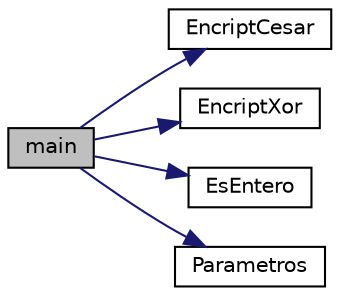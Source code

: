 digraph "main"
{
 // INTERACTIVE_SVG=YES
  edge [fontname="Helvetica",fontsize="10",labelfontname="Helvetica",labelfontsize="10"];
  node [fontname="Helvetica",fontsize="10",shape=record];
  rankdir="LR";
  Node0 [label="main",height=0.2,width=0.4,color="black", fillcolor="grey75", style="filled", fontcolor="black"];
  Node0 -> Node1 [color="midnightblue",fontsize="10",style="solid",fontname="Helvetica"];
  Node1 [label="EncriptCesar",height=0.2,width=0.4,color="black", fillcolor="white", style="filled",URL="$funciones__cripto_8cc.html#abe2ced4ca18340909f8289dfb8b32872",tooltip="Encripta o desencripta el mensaje que se le pasa por parámetro. "];
  Node0 -> Node2 [color="midnightblue",fontsize="10",style="solid",fontname="Helvetica"];
  Node2 [label="EncriptXor",height=0.2,width=0.4,color="black", fillcolor="white", style="filled",URL="$funciones__cripto_8cc.html#a414e5d7fc156126d8d073fb9bc1e87ea",tooltip="Encripta o desencripta el mensaje que se le pasa por parámetro. "];
  Node0 -> Node3 [color="midnightblue",fontsize="10",style="solid",fontname="Helvetica"];
  Node3 [label="EsEntero",height=0.2,width=0.4,color="black", fillcolor="white", style="filled",URL="$funciones__cripto_8cc.html#adffe0e8948203cda4cf04bc1863e25d1",tooltip="Comprueba si la string es un número entero. "];
  Node0 -> Node4 [color="midnightblue",fontsize="10",style="solid",fontname="Helvetica"];
  Node4 [label="Parametros",height=0.2,width=0.4,color="black", fillcolor="white", style="filled",URL="$funciones__cripto_8cc.html#af66e6324b74f86526391257df226f3fc",tooltip="Controla que los parámetros que se le pasan a la funcion main sean correctos. "];
}
